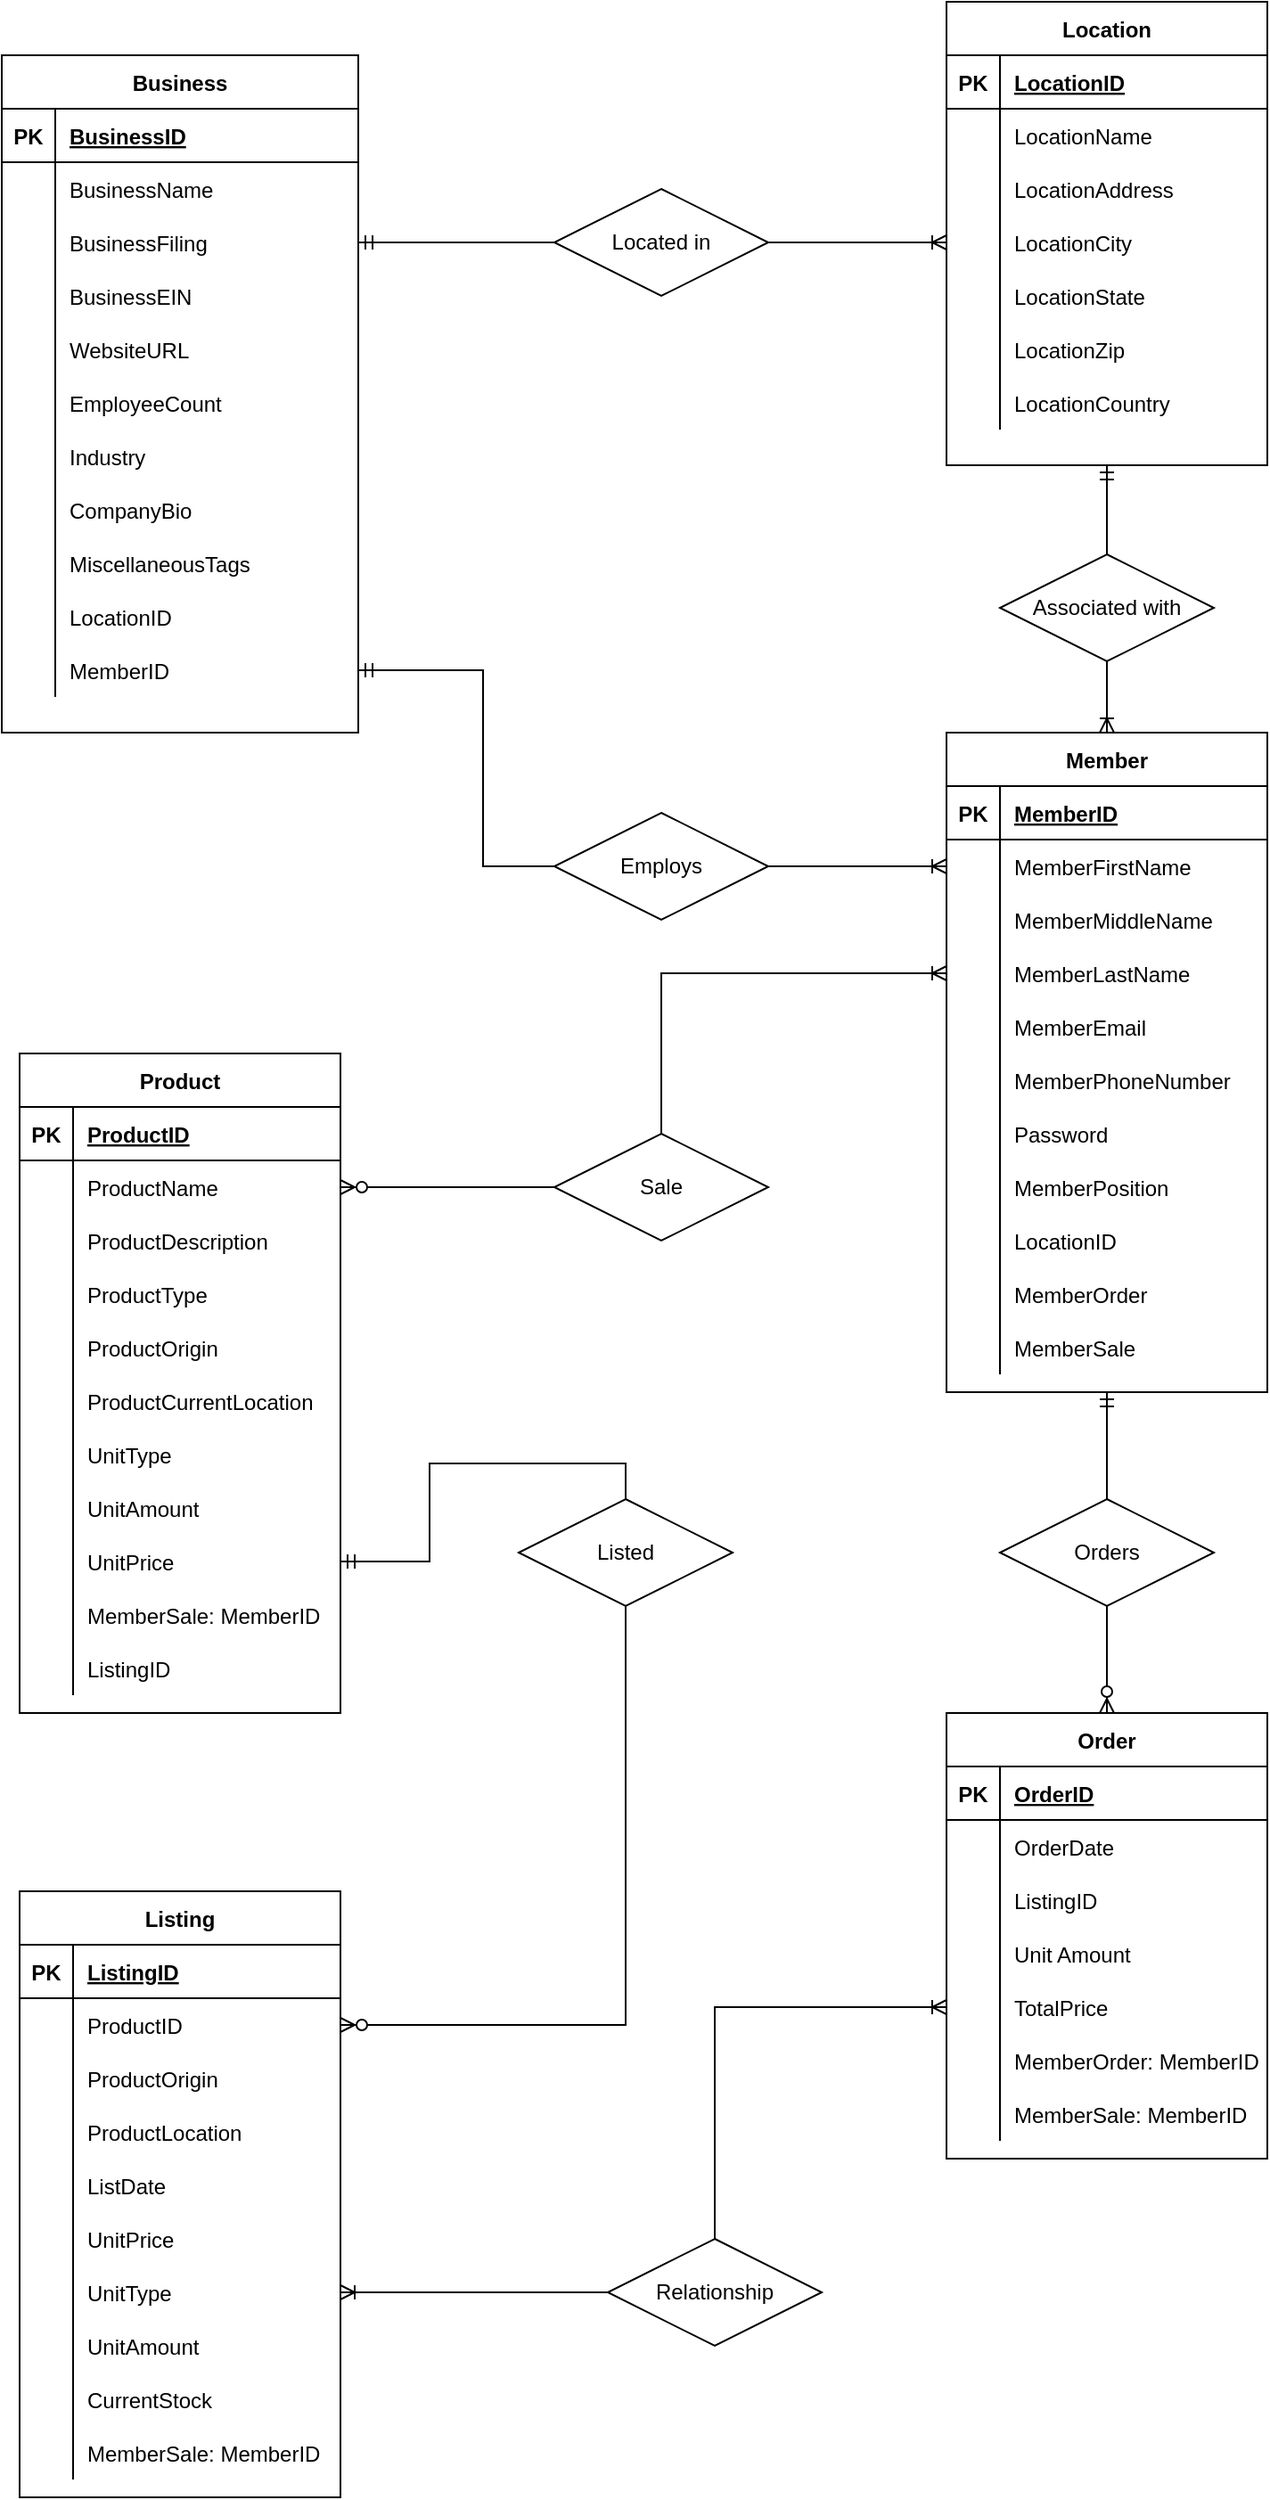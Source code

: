 <mxfile version="13.7.8" type="github">
  <diagram id="GFggzQuhArm1EUaWKhVk" name="Page-1">
    <mxGraphModel dx="751" dy="491" grid="1" gridSize="10" guides="1" tooltips="1" connect="1" arrows="1" fold="1" page="1" pageScale="1" pageWidth="850" pageHeight="1100" math="0" shadow="0">
      <root>
        <mxCell id="0" />
        <mxCell id="1" parent="0" />
        <mxCell id="WmCJSj8wxNHVIK68D_68-14" value="Location" style="shape=table;startSize=30;container=1;collapsible=1;childLayout=tableLayout;fixedRows=1;rowLines=0;fontStyle=1;align=center;resizeLast=1;" parent="1" vertex="1">
          <mxGeometry x="610" y="70" width="180" height="260" as="geometry" />
        </mxCell>
        <mxCell id="WmCJSj8wxNHVIK68D_68-15" value="" style="shape=partialRectangle;collapsible=0;dropTarget=0;pointerEvents=0;fillColor=none;top=0;left=0;bottom=1;right=0;points=[[0,0.5],[1,0.5]];portConstraint=eastwest;" parent="WmCJSj8wxNHVIK68D_68-14" vertex="1">
          <mxGeometry y="30" width="180" height="30" as="geometry" />
        </mxCell>
        <mxCell id="WmCJSj8wxNHVIK68D_68-16" value="PK" style="shape=partialRectangle;connectable=0;fillColor=none;top=0;left=0;bottom=0;right=0;fontStyle=1;overflow=hidden;" parent="WmCJSj8wxNHVIK68D_68-15" vertex="1">
          <mxGeometry width="30" height="30" as="geometry" />
        </mxCell>
        <mxCell id="WmCJSj8wxNHVIK68D_68-17" value="LocationID" style="shape=partialRectangle;connectable=0;fillColor=none;top=0;left=0;bottom=0;right=0;align=left;spacingLeft=6;fontStyle=5;overflow=hidden;" parent="WmCJSj8wxNHVIK68D_68-15" vertex="1">
          <mxGeometry x="30" width="150" height="30" as="geometry" />
        </mxCell>
        <mxCell id="WmCJSj8wxNHVIK68D_68-18" value="" style="shape=partialRectangle;collapsible=0;dropTarget=0;pointerEvents=0;fillColor=none;top=0;left=0;bottom=0;right=0;points=[[0,0.5],[1,0.5]];portConstraint=eastwest;" parent="WmCJSj8wxNHVIK68D_68-14" vertex="1">
          <mxGeometry y="60" width="180" height="30" as="geometry" />
        </mxCell>
        <mxCell id="WmCJSj8wxNHVIK68D_68-19" value="" style="shape=partialRectangle;connectable=0;fillColor=none;top=0;left=0;bottom=0;right=0;editable=1;overflow=hidden;" parent="WmCJSj8wxNHVIK68D_68-18" vertex="1">
          <mxGeometry width="30" height="30" as="geometry" />
        </mxCell>
        <mxCell id="WmCJSj8wxNHVIK68D_68-20" value="LocationName" style="shape=partialRectangle;connectable=0;fillColor=none;top=0;left=0;bottom=0;right=0;align=left;spacingLeft=6;overflow=hidden;" parent="WmCJSj8wxNHVIK68D_68-18" vertex="1">
          <mxGeometry x="30" width="150" height="30" as="geometry" />
        </mxCell>
        <mxCell id="WmCJSj8wxNHVIK68D_68-21" value="" style="shape=partialRectangle;collapsible=0;dropTarget=0;pointerEvents=0;fillColor=none;top=0;left=0;bottom=0;right=0;points=[[0,0.5],[1,0.5]];portConstraint=eastwest;" parent="WmCJSj8wxNHVIK68D_68-14" vertex="1">
          <mxGeometry y="90" width="180" height="30" as="geometry" />
        </mxCell>
        <mxCell id="WmCJSj8wxNHVIK68D_68-22" value="" style="shape=partialRectangle;connectable=0;fillColor=none;top=0;left=0;bottom=0;right=0;editable=1;overflow=hidden;" parent="WmCJSj8wxNHVIK68D_68-21" vertex="1">
          <mxGeometry width="30" height="30" as="geometry" />
        </mxCell>
        <mxCell id="WmCJSj8wxNHVIK68D_68-23" value="LocationAddress" style="shape=partialRectangle;connectable=0;fillColor=none;top=0;left=0;bottom=0;right=0;align=left;spacingLeft=6;overflow=hidden;" parent="WmCJSj8wxNHVIK68D_68-21" vertex="1">
          <mxGeometry x="30" width="150" height="30" as="geometry" />
        </mxCell>
        <mxCell id="WmCJSj8wxNHVIK68D_68-24" value="" style="shape=partialRectangle;collapsible=0;dropTarget=0;pointerEvents=0;fillColor=none;top=0;left=0;bottom=0;right=0;points=[[0,0.5],[1,0.5]];portConstraint=eastwest;" parent="WmCJSj8wxNHVIK68D_68-14" vertex="1">
          <mxGeometry y="120" width="180" height="30" as="geometry" />
        </mxCell>
        <mxCell id="WmCJSj8wxNHVIK68D_68-25" value="" style="shape=partialRectangle;connectable=0;fillColor=none;top=0;left=0;bottom=0;right=0;editable=1;overflow=hidden;" parent="WmCJSj8wxNHVIK68D_68-24" vertex="1">
          <mxGeometry width="30" height="30" as="geometry" />
        </mxCell>
        <mxCell id="WmCJSj8wxNHVIK68D_68-26" value="LocationCity" style="shape=partialRectangle;connectable=0;fillColor=none;top=0;left=0;bottom=0;right=0;align=left;spacingLeft=6;overflow=hidden;" parent="WmCJSj8wxNHVIK68D_68-24" vertex="1">
          <mxGeometry x="30" width="150" height="30" as="geometry" />
        </mxCell>
        <mxCell id="dEzhaJL0kYvNHExvUPFt-1" style="shape=partialRectangle;collapsible=0;dropTarget=0;pointerEvents=0;fillColor=none;top=0;left=0;bottom=0;right=0;points=[[0,0.5],[1,0.5]];portConstraint=eastwest;" vertex="1" parent="WmCJSj8wxNHVIK68D_68-14">
          <mxGeometry y="150" width="180" height="30" as="geometry" />
        </mxCell>
        <mxCell id="dEzhaJL0kYvNHExvUPFt-2" style="shape=partialRectangle;connectable=0;fillColor=none;top=0;left=0;bottom=0;right=0;editable=1;overflow=hidden;" vertex="1" parent="dEzhaJL0kYvNHExvUPFt-1">
          <mxGeometry width="30" height="30" as="geometry" />
        </mxCell>
        <mxCell id="dEzhaJL0kYvNHExvUPFt-3" value="LocationState" style="shape=partialRectangle;connectable=0;fillColor=none;top=0;left=0;bottom=0;right=0;align=left;spacingLeft=6;overflow=hidden;" vertex="1" parent="dEzhaJL0kYvNHExvUPFt-1">
          <mxGeometry x="30" width="150" height="30" as="geometry" />
        </mxCell>
        <mxCell id="dEzhaJL0kYvNHExvUPFt-4" style="shape=partialRectangle;collapsible=0;dropTarget=0;pointerEvents=0;fillColor=none;top=0;left=0;bottom=0;right=0;points=[[0,0.5],[1,0.5]];portConstraint=eastwest;" vertex="1" parent="WmCJSj8wxNHVIK68D_68-14">
          <mxGeometry y="180" width="180" height="30" as="geometry" />
        </mxCell>
        <mxCell id="dEzhaJL0kYvNHExvUPFt-5" style="shape=partialRectangle;connectable=0;fillColor=none;top=0;left=0;bottom=0;right=0;editable=1;overflow=hidden;" vertex="1" parent="dEzhaJL0kYvNHExvUPFt-4">
          <mxGeometry width="30" height="30" as="geometry" />
        </mxCell>
        <mxCell id="dEzhaJL0kYvNHExvUPFt-6" value="LocationZip" style="shape=partialRectangle;connectable=0;fillColor=none;top=0;left=0;bottom=0;right=0;align=left;spacingLeft=6;overflow=hidden;" vertex="1" parent="dEzhaJL0kYvNHExvUPFt-4">
          <mxGeometry x="30" width="150" height="30" as="geometry" />
        </mxCell>
        <mxCell id="dEzhaJL0kYvNHExvUPFt-7" style="shape=partialRectangle;collapsible=0;dropTarget=0;pointerEvents=0;fillColor=none;top=0;left=0;bottom=0;right=0;points=[[0,0.5],[1,0.5]];portConstraint=eastwest;" vertex="1" parent="WmCJSj8wxNHVIK68D_68-14">
          <mxGeometry y="210" width="180" height="30" as="geometry" />
        </mxCell>
        <mxCell id="dEzhaJL0kYvNHExvUPFt-8" style="shape=partialRectangle;connectable=0;fillColor=none;top=0;left=0;bottom=0;right=0;editable=1;overflow=hidden;" vertex="1" parent="dEzhaJL0kYvNHExvUPFt-7">
          <mxGeometry width="30" height="30" as="geometry" />
        </mxCell>
        <mxCell id="dEzhaJL0kYvNHExvUPFt-9" value="LocationCountry" style="shape=partialRectangle;connectable=0;fillColor=none;top=0;left=0;bottom=0;right=0;align=left;spacingLeft=6;overflow=hidden;" vertex="1" parent="dEzhaJL0kYvNHExvUPFt-7">
          <mxGeometry x="30" width="150" height="30" as="geometry" />
        </mxCell>
        <mxCell id="WmCJSj8wxNHVIK68D_68-1" value="Business" style="shape=table;startSize=30;container=1;collapsible=1;childLayout=tableLayout;fixedRows=1;rowLines=0;fontStyle=1;align=center;resizeLast=1;" parent="1" vertex="1">
          <mxGeometry x="80" y="100" width="200" height="380" as="geometry">
            <mxRectangle x="30" y="190" width="90" height="30" as="alternateBounds" />
          </mxGeometry>
        </mxCell>
        <mxCell id="WmCJSj8wxNHVIK68D_68-2" value="" style="shape=partialRectangle;collapsible=0;dropTarget=0;pointerEvents=0;fillColor=none;top=0;left=0;bottom=1;right=0;points=[[0,0.5],[1,0.5]];portConstraint=eastwest;" parent="WmCJSj8wxNHVIK68D_68-1" vertex="1">
          <mxGeometry y="30" width="200" height="30" as="geometry" />
        </mxCell>
        <mxCell id="WmCJSj8wxNHVIK68D_68-3" value="PK" style="shape=partialRectangle;connectable=0;fillColor=none;top=0;left=0;bottom=0;right=0;fontStyle=1;overflow=hidden;" parent="WmCJSj8wxNHVIK68D_68-2" vertex="1">
          <mxGeometry width="30" height="30" as="geometry" />
        </mxCell>
        <mxCell id="WmCJSj8wxNHVIK68D_68-4" value="BusinessID" style="shape=partialRectangle;connectable=0;fillColor=none;top=0;left=0;bottom=0;right=0;align=left;spacingLeft=6;fontStyle=5;overflow=hidden;" parent="WmCJSj8wxNHVIK68D_68-2" vertex="1">
          <mxGeometry x="30" width="170" height="30" as="geometry" />
        </mxCell>
        <mxCell id="WmCJSj8wxNHVIK68D_68-5" value="" style="shape=partialRectangle;collapsible=0;dropTarget=0;pointerEvents=0;fillColor=none;top=0;left=0;bottom=0;right=0;points=[[0,0.5],[1,0.5]];portConstraint=eastwest;" parent="WmCJSj8wxNHVIK68D_68-1" vertex="1">
          <mxGeometry y="60" width="200" height="30" as="geometry" />
        </mxCell>
        <mxCell id="WmCJSj8wxNHVIK68D_68-6" value="" style="shape=partialRectangle;connectable=0;fillColor=none;top=0;left=0;bottom=0;right=0;editable=1;overflow=hidden;" parent="WmCJSj8wxNHVIK68D_68-5" vertex="1">
          <mxGeometry width="30" height="30" as="geometry" />
        </mxCell>
        <mxCell id="WmCJSj8wxNHVIK68D_68-7" value="BusinessName" style="shape=partialRectangle;connectable=0;fillColor=none;top=0;left=0;bottom=0;right=0;align=left;spacingLeft=6;overflow=hidden;" parent="WmCJSj8wxNHVIK68D_68-5" vertex="1">
          <mxGeometry x="30" width="170" height="30" as="geometry" />
        </mxCell>
        <mxCell id="WmCJSj8wxNHVIK68D_68-8" value="" style="shape=partialRectangle;collapsible=0;dropTarget=0;pointerEvents=0;fillColor=none;top=0;left=0;bottom=0;right=0;points=[[0,0.5],[1,0.5]];portConstraint=eastwest;" parent="WmCJSj8wxNHVIK68D_68-1" vertex="1">
          <mxGeometry y="90" width="200" height="30" as="geometry" />
        </mxCell>
        <mxCell id="WmCJSj8wxNHVIK68D_68-9" value="" style="shape=partialRectangle;connectable=0;fillColor=none;top=0;left=0;bottom=0;right=0;editable=1;overflow=hidden;" parent="WmCJSj8wxNHVIK68D_68-8" vertex="1">
          <mxGeometry width="30" height="30" as="geometry" />
        </mxCell>
        <mxCell id="WmCJSj8wxNHVIK68D_68-10" value="BusinessFiling" style="shape=partialRectangle;connectable=0;fillColor=none;top=0;left=0;bottom=0;right=0;align=left;spacingLeft=6;overflow=hidden;" parent="WmCJSj8wxNHVIK68D_68-8" vertex="1">
          <mxGeometry x="30" width="170" height="30" as="geometry" />
        </mxCell>
        <mxCell id="WmCJSj8wxNHVIK68D_68-11" value="" style="shape=partialRectangle;collapsible=0;dropTarget=0;pointerEvents=0;fillColor=none;top=0;left=0;bottom=0;right=0;points=[[0,0.5],[1,0.5]];portConstraint=eastwest;" parent="WmCJSj8wxNHVIK68D_68-1" vertex="1">
          <mxGeometry y="120" width="200" height="30" as="geometry" />
        </mxCell>
        <mxCell id="WmCJSj8wxNHVIK68D_68-12" value="" style="shape=partialRectangle;connectable=0;fillColor=none;top=0;left=0;bottom=0;right=0;editable=1;overflow=hidden;" parent="WmCJSj8wxNHVIK68D_68-11" vertex="1">
          <mxGeometry width="30" height="30" as="geometry" />
        </mxCell>
        <mxCell id="WmCJSj8wxNHVIK68D_68-13" value="BusinessEIN" style="shape=partialRectangle;connectable=0;fillColor=none;top=0;left=0;bottom=0;right=0;align=left;spacingLeft=6;overflow=hidden;" parent="WmCJSj8wxNHVIK68D_68-11" vertex="1">
          <mxGeometry x="30" width="170" height="30" as="geometry" />
        </mxCell>
        <mxCell id="WmCJSj8wxNHVIK68D_68-39" style="shape=partialRectangle;collapsible=0;dropTarget=0;pointerEvents=0;fillColor=none;top=0;left=0;bottom=0;right=0;points=[[0,0.5],[1,0.5]];portConstraint=eastwest;" parent="WmCJSj8wxNHVIK68D_68-1" vertex="1">
          <mxGeometry y="150" width="200" height="30" as="geometry" />
        </mxCell>
        <mxCell id="WmCJSj8wxNHVIK68D_68-40" style="shape=partialRectangle;connectable=0;fillColor=none;top=0;left=0;bottom=0;right=0;editable=1;overflow=hidden;" parent="WmCJSj8wxNHVIK68D_68-39" vertex="1">
          <mxGeometry width="30" height="30" as="geometry" />
        </mxCell>
        <mxCell id="WmCJSj8wxNHVIK68D_68-41" value="WebsiteURL" style="shape=partialRectangle;connectable=0;fillColor=none;top=0;left=0;bottom=0;right=0;align=left;spacingLeft=6;overflow=hidden;" parent="WmCJSj8wxNHVIK68D_68-39" vertex="1">
          <mxGeometry x="30" width="170" height="30" as="geometry" />
        </mxCell>
        <mxCell id="WmCJSj8wxNHVIK68D_68-36" style="shape=partialRectangle;collapsible=0;dropTarget=0;pointerEvents=0;fillColor=none;top=0;left=0;bottom=0;right=0;points=[[0,0.5],[1,0.5]];portConstraint=eastwest;" parent="WmCJSj8wxNHVIK68D_68-1" vertex="1">
          <mxGeometry y="180" width="200" height="30" as="geometry" />
        </mxCell>
        <mxCell id="WmCJSj8wxNHVIK68D_68-37" style="shape=partialRectangle;connectable=0;fillColor=none;top=0;left=0;bottom=0;right=0;editable=1;overflow=hidden;" parent="WmCJSj8wxNHVIK68D_68-36" vertex="1">
          <mxGeometry width="30" height="30" as="geometry" />
        </mxCell>
        <mxCell id="WmCJSj8wxNHVIK68D_68-38" value="EmployeeCount" style="shape=partialRectangle;connectable=0;fillColor=none;top=0;left=0;bottom=0;right=0;align=left;spacingLeft=6;overflow=hidden;" parent="WmCJSj8wxNHVIK68D_68-36" vertex="1">
          <mxGeometry x="30" width="170" height="30" as="geometry" />
        </mxCell>
        <mxCell id="WmCJSj8wxNHVIK68D_68-33" style="shape=partialRectangle;collapsible=0;dropTarget=0;pointerEvents=0;fillColor=none;top=0;left=0;bottom=0;right=0;points=[[0,0.5],[1,0.5]];portConstraint=eastwest;" parent="WmCJSj8wxNHVIK68D_68-1" vertex="1">
          <mxGeometry y="210" width="200" height="30" as="geometry" />
        </mxCell>
        <mxCell id="WmCJSj8wxNHVIK68D_68-34" style="shape=partialRectangle;connectable=0;fillColor=none;top=0;left=0;bottom=0;right=0;editable=1;overflow=hidden;" parent="WmCJSj8wxNHVIK68D_68-33" vertex="1">
          <mxGeometry width="30" height="30" as="geometry" />
        </mxCell>
        <mxCell id="WmCJSj8wxNHVIK68D_68-35" value="Industry" style="shape=partialRectangle;connectable=0;fillColor=none;top=0;left=0;bottom=0;right=0;align=left;spacingLeft=6;overflow=hidden;" parent="WmCJSj8wxNHVIK68D_68-33" vertex="1">
          <mxGeometry x="30" width="170" height="30" as="geometry" />
        </mxCell>
        <mxCell id="WmCJSj8wxNHVIK68D_68-30" style="shape=partialRectangle;collapsible=0;dropTarget=0;pointerEvents=0;fillColor=none;top=0;left=0;bottom=0;right=0;points=[[0,0.5],[1,0.5]];portConstraint=eastwest;" parent="WmCJSj8wxNHVIK68D_68-1" vertex="1">
          <mxGeometry y="240" width="200" height="30" as="geometry" />
        </mxCell>
        <mxCell id="WmCJSj8wxNHVIK68D_68-31" style="shape=partialRectangle;connectable=0;fillColor=none;top=0;left=0;bottom=0;right=0;editable=1;overflow=hidden;" parent="WmCJSj8wxNHVIK68D_68-30" vertex="1">
          <mxGeometry width="30" height="30" as="geometry" />
        </mxCell>
        <mxCell id="WmCJSj8wxNHVIK68D_68-32" value="CompanyBio" style="shape=partialRectangle;connectable=0;fillColor=none;top=0;left=0;bottom=0;right=0;align=left;spacingLeft=6;overflow=hidden;" parent="WmCJSj8wxNHVIK68D_68-30" vertex="1">
          <mxGeometry x="30" width="170" height="30" as="geometry" />
        </mxCell>
        <mxCell id="WmCJSj8wxNHVIK68D_68-42" style="shape=partialRectangle;collapsible=0;dropTarget=0;pointerEvents=0;fillColor=none;top=0;left=0;bottom=0;right=0;points=[[0,0.5],[1,0.5]];portConstraint=eastwest;" parent="WmCJSj8wxNHVIK68D_68-1" vertex="1">
          <mxGeometry y="270" width="200" height="30" as="geometry" />
        </mxCell>
        <mxCell id="WmCJSj8wxNHVIK68D_68-43" style="shape=partialRectangle;connectable=0;fillColor=none;top=0;left=0;bottom=0;right=0;editable=1;overflow=hidden;" parent="WmCJSj8wxNHVIK68D_68-42" vertex="1">
          <mxGeometry width="30" height="30" as="geometry" />
        </mxCell>
        <mxCell id="WmCJSj8wxNHVIK68D_68-44" value="MiscellaneousTags" style="shape=partialRectangle;connectable=0;fillColor=none;top=0;left=0;bottom=0;right=0;align=left;spacingLeft=6;overflow=hidden;" parent="WmCJSj8wxNHVIK68D_68-42" vertex="1">
          <mxGeometry x="30" width="170" height="30" as="geometry" />
        </mxCell>
        <mxCell id="WmCJSj8wxNHVIK68D_68-45" style="shape=partialRectangle;collapsible=0;dropTarget=0;pointerEvents=0;fillColor=none;top=0;left=0;bottom=0;right=0;points=[[0,0.5],[1,0.5]];portConstraint=eastwest;" parent="WmCJSj8wxNHVIK68D_68-1" vertex="1">
          <mxGeometry y="300" width="200" height="30" as="geometry" />
        </mxCell>
        <mxCell id="WmCJSj8wxNHVIK68D_68-46" style="shape=partialRectangle;connectable=0;fillColor=none;top=0;left=0;bottom=0;right=0;editable=1;overflow=hidden;" parent="WmCJSj8wxNHVIK68D_68-45" vertex="1">
          <mxGeometry width="30" height="30" as="geometry" />
        </mxCell>
        <mxCell id="WmCJSj8wxNHVIK68D_68-47" value="LocationID" style="shape=partialRectangle;connectable=0;fillColor=none;top=0;left=0;bottom=0;right=0;align=left;spacingLeft=6;overflow=hidden;" parent="WmCJSj8wxNHVIK68D_68-45" vertex="1">
          <mxGeometry x="30" width="170" height="30" as="geometry" />
        </mxCell>
        <mxCell id="dEzhaJL0kYvNHExvUPFt-10" style="shape=partialRectangle;collapsible=0;dropTarget=0;pointerEvents=0;fillColor=none;top=0;left=0;bottom=0;right=0;points=[[0,0.5],[1,0.5]];portConstraint=eastwest;" vertex="1" parent="WmCJSj8wxNHVIK68D_68-1">
          <mxGeometry y="330" width="200" height="30" as="geometry" />
        </mxCell>
        <mxCell id="dEzhaJL0kYvNHExvUPFt-11" style="shape=partialRectangle;connectable=0;fillColor=none;top=0;left=0;bottom=0;right=0;editable=1;overflow=hidden;" vertex="1" parent="dEzhaJL0kYvNHExvUPFt-10">
          <mxGeometry width="30" height="30" as="geometry" />
        </mxCell>
        <mxCell id="dEzhaJL0kYvNHExvUPFt-12" value="MemberID" style="shape=partialRectangle;connectable=0;fillColor=none;top=0;left=0;bottom=0;right=0;align=left;spacingLeft=6;overflow=hidden;" vertex="1" parent="dEzhaJL0kYvNHExvUPFt-10">
          <mxGeometry x="30" width="170" height="30" as="geometry" />
        </mxCell>
        <mxCell id="dEzhaJL0kYvNHExvUPFt-53" style="edgeStyle=orthogonalEdgeStyle;rounded=0;orthogonalLoop=1;jettySize=auto;html=1;exitX=1;exitY=0.5;exitDx=0;exitDy=0;entryX=0;entryY=0.5;entryDx=0;entryDy=0;endArrow=ERoneToMany;endFill=0;" edge="1" parent="1" source="dEzhaJL0kYvNHExvUPFt-51" target="WmCJSj8wxNHVIK68D_68-24">
          <mxGeometry relative="1" as="geometry">
            <Array as="points">
              <mxPoint x="510" y="205" />
            </Array>
          </mxGeometry>
        </mxCell>
        <mxCell id="dEzhaJL0kYvNHExvUPFt-51" value="Located in" style="shape=rhombus;perimeter=rhombusPerimeter;whiteSpace=wrap;html=1;align=center;" vertex="1" parent="1">
          <mxGeometry x="390" y="175" width="120" height="60" as="geometry" />
        </mxCell>
        <mxCell id="dEzhaJL0kYvNHExvUPFt-52" style="edgeStyle=orthogonalEdgeStyle;rounded=0;orthogonalLoop=1;jettySize=auto;html=1;exitX=1;exitY=0.5;exitDx=0;exitDy=0;entryX=0;entryY=0.5;entryDx=0;entryDy=0;startArrow=ERmandOne;startFill=0;endArrow=none;endFill=0;" edge="1" parent="1" source="WmCJSj8wxNHVIK68D_68-8" target="dEzhaJL0kYvNHExvUPFt-51">
          <mxGeometry relative="1" as="geometry" />
        </mxCell>
        <mxCell id="dEzhaJL0kYvNHExvUPFt-57" style="edgeStyle=orthogonalEdgeStyle;rounded=0;orthogonalLoop=1;jettySize=auto;html=1;exitX=0.5;exitY=0;exitDx=0;exitDy=0;entryX=0.5;entryY=1;entryDx=0;entryDy=0;startArrow=ERoneToMany;startFill=0;endArrow=none;endFill=0;" edge="1" parent="1" source="dEzhaJL0kYvNHExvUPFt-13" target="dEzhaJL0kYvNHExvUPFt-55">
          <mxGeometry relative="1" as="geometry" />
        </mxCell>
        <mxCell id="dEzhaJL0kYvNHExvUPFt-115" style="edgeStyle=orthogonalEdgeStyle;rounded=0;orthogonalLoop=1;jettySize=auto;html=1;exitX=0.5;exitY=1;exitDx=0;exitDy=0;entryX=0.5;entryY=0;entryDx=0;entryDy=0;startArrow=ERmandOne;startFill=0;endArrow=none;endFill=0;" edge="1" parent="1" source="dEzhaJL0kYvNHExvUPFt-13" target="dEzhaJL0kYvNHExvUPFt-93">
          <mxGeometry relative="1" as="geometry" />
        </mxCell>
        <mxCell id="dEzhaJL0kYvNHExvUPFt-13" value="Member" style="shape=table;startSize=30;container=1;collapsible=1;childLayout=tableLayout;fixedRows=1;rowLines=0;fontStyle=1;align=center;resizeLast=1;" vertex="1" parent="1">
          <mxGeometry x="610" y="480" width="180" height="370" as="geometry" />
        </mxCell>
        <mxCell id="dEzhaJL0kYvNHExvUPFt-14" value="" style="shape=partialRectangle;collapsible=0;dropTarget=0;pointerEvents=0;fillColor=none;top=0;left=0;bottom=1;right=0;points=[[0,0.5],[1,0.5]];portConstraint=eastwest;" vertex="1" parent="dEzhaJL0kYvNHExvUPFt-13">
          <mxGeometry y="30" width="180" height="30" as="geometry" />
        </mxCell>
        <mxCell id="dEzhaJL0kYvNHExvUPFt-15" value="PK" style="shape=partialRectangle;connectable=0;fillColor=none;top=0;left=0;bottom=0;right=0;fontStyle=1;overflow=hidden;" vertex="1" parent="dEzhaJL0kYvNHExvUPFt-14">
          <mxGeometry width="30" height="30" as="geometry" />
        </mxCell>
        <mxCell id="dEzhaJL0kYvNHExvUPFt-16" value="MemberID" style="shape=partialRectangle;connectable=0;fillColor=none;top=0;left=0;bottom=0;right=0;align=left;spacingLeft=6;fontStyle=5;overflow=hidden;" vertex="1" parent="dEzhaJL0kYvNHExvUPFt-14">
          <mxGeometry x="30" width="150" height="30" as="geometry" />
        </mxCell>
        <mxCell id="dEzhaJL0kYvNHExvUPFt-17" value="" style="shape=partialRectangle;collapsible=0;dropTarget=0;pointerEvents=0;fillColor=none;top=0;left=0;bottom=0;right=0;points=[[0,0.5],[1,0.5]];portConstraint=eastwest;" vertex="1" parent="dEzhaJL0kYvNHExvUPFt-13">
          <mxGeometry y="60" width="180" height="30" as="geometry" />
        </mxCell>
        <mxCell id="dEzhaJL0kYvNHExvUPFt-18" value="" style="shape=partialRectangle;connectable=0;fillColor=none;top=0;left=0;bottom=0;right=0;editable=1;overflow=hidden;" vertex="1" parent="dEzhaJL0kYvNHExvUPFt-17">
          <mxGeometry width="30" height="30" as="geometry" />
        </mxCell>
        <mxCell id="dEzhaJL0kYvNHExvUPFt-19" value="MemberFirstName" style="shape=partialRectangle;connectable=0;fillColor=none;top=0;left=0;bottom=0;right=0;align=left;spacingLeft=6;overflow=hidden;" vertex="1" parent="dEzhaJL0kYvNHExvUPFt-17">
          <mxGeometry x="30" width="150" height="30" as="geometry" />
        </mxCell>
        <mxCell id="dEzhaJL0kYvNHExvUPFt-20" value="" style="shape=partialRectangle;collapsible=0;dropTarget=0;pointerEvents=0;fillColor=none;top=0;left=0;bottom=0;right=0;points=[[0,0.5],[1,0.5]];portConstraint=eastwest;" vertex="1" parent="dEzhaJL0kYvNHExvUPFt-13">
          <mxGeometry y="90" width="180" height="30" as="geometry" />
        </mxCell>
        <mxCell id="dEzhaJL0kYvNHExvUPFt-21" value="" style="shape=partialRectangle;connectable=0;fillColor=none;top=0;left=0;bottom=0;right=0;editable=1;overflow=hidden;" vertex="1" parent="dEzhaJL0kYvNHExvUPFt-20">
          <mxGeometry width="30" height="30" as="geometry" />
        </mxCell>
        <mxCell id="dEzhaJL0kYvNHExvUPFt-22" value="MemberMiddleName" style="shape=partialRectangle;connectable=0;fillColor=none;top=0;left=0;bottom=0;right=0;align=left;spacingLeft=6;overflow=hidden;" vertex="1" parent="dEzhaJL0kYvNHExvUPFt-20">
          <mxGeometry x="30" width="150" height="30" as="geometry" />
        </mxCell>
        <mxCell id="dEzhaJL0kYvNHExvUPFt-23" value="" style="shape=partialRectangle;collapsible=0;dropTarget=0;pointerEvents=0;fillColor=none;top=0;left=0;bottom=0;right=0;points=[[0,0.5],[1,0.5]];portConstraint=eastwest;" vertex="1" parent="dEzhaJL0kYvNHExvUPFt-13">
          <mxGeometry y="120" width="180" height="30" as="geometry" />
        </mxCell>
        <mxCell id="dEzhaJL0kYvNHExvUPFt-24" value="" style="shape=partialRectangle;connectable=0;fillColor=none;top=0;left=0;bottom=0;right=0;editable=1;overflow=hidden;" vertex="1" parent="dEzhaJL0kYvNHExvUPFt-23">
          <mxGeometry width="30" height="30" as="geometry" />
        </mxCell>
        <mxCell id="dEzhaJL0kYvNHExvUPFt-25" value="MemberLastName" style="shape=partialRectangle;connectable=0;fillColor=none;top=0;left=0;bottom=0;right=0;align=left;spacingLeft=6;overflow=hidden;" vertex="1" parent="dEzhaJL0kYvNHExvUPFt-23">
          <mxGeometry x="30" width="150" height="30" as="geometry" />
        </mxCell>
        <mxCell id="dEzhaJL0kYvNHExvUPFt-144" style="shape=partialRectangle;collapsible=0;dropTarget=0;pointerEvents=0;fillColor=none;top=0;left=0;bottom=0;right=0;points=[[0,0.5],[1,0.5]];portConstraint=eastwest;" vertex="1" parent="dEzhaJL0kYvNHExvUPFt-13">
          <mxGeometry y="150" width="180" height="30" as="geometry" />
        </mxCell>
        <mxCell id="dEzhaJL0kYvNHExvUPFt-145" style="shape=partialRectangle;connectable=0;fillColor=none;top=0;left=0;bottom=0;right=0;editable=1;overflow=hidden;" vertex="1" parent="dEzhaJL0kYvNHExvUPFt-144">
          <mxGeometry width="30" height="30" as="geometry" />
        </mxCell>
        <mxCell id="dEzhaJL0kYvNHExvUPFt-146" value="MemberEmail" style="shape=partialRectangle;connectable=0;fillColor=none;top=0;left=0;bottom=0;right=0;align=left;spacingLeft=6;overflow=hidden;" vertex="1" parent="dEzhaJL0kYvNHExvUPFt-144">
          <mxGeometry x="30" width="150" height="30" as="geometry" />
        </mxCell>
        <mxCell id="dEzhaJL0kYvNHExvUPFt-147" style="shape=partialRectangle;collapsible=0;dropTarget=0;pointerEvents=0;fillColor=none;top=0;left=0;bottom=0;right=0;points=[[0,0.5],[1,0.5]];portConstraint=eastwest;" vertex="1" parent="dEzhaJL0kYvNHExvUPFt-13">
          <mxGeometry y="180" width="180" height="30" as="geometry" />
        </mxCell>
        <mxCell id="dEzhaJL0kYvNHExvUPFt-148" style="shape=partialRectangle;connectable=0;fillColor=none;top=0;left=0;bottom=0;right=0;editable=1;overflow=hidden;" vertex="1" parent="dEzhaJL0kYvNHExvUPFt-147">
          <mxGeometry width="30" height="30" as="geometry" />
        </mxCell>
        <mxCell id="dEzhaJL0kYvNHExvUPFt-149" value="MemberPhoneNumber" style="shape=partialRectangle;connectable=0;fillColor=none;top=0;left=0;bottom=0;right=0;align=left;spacingLeft=6;overflow=hidden;" vertex="1" parent="dEzhaJL0kYvNHExvUPFt-147">
          <mxGeometry x="30" width="150" height="30" as="geometry" />
        </mxCell>
        <mxCell id="dEzhaJL0kYvNHExvUPFt-150" style="shape=partialRectangle;collapsible=0;dropTarget=0;pointerEvents=0;fillColor=none;top=0;left=0;bottom=0;right=0;points=[[0,0.5],[1,0.5]];portConstraint=eastwest;" vertex="1" parent="dEzhaJL0kYvNHExvUPFt-13">
          <mxGeometry y="210" width="180" height="30" as="geometry" />
        </mxCell>
        <mxCell id="dEzhaJL0kYvNHExvUPFt-151" style="shape=partialRectangle;connectable=0;fillColor=none;top=0;left=0;bottom=0;right=0;editable=1;overflow=hidden;" vertex="1" parent="dEzhaJL0kYvNHExvUPFt-150">
          <mxGeometry width="30" height="30" as="geometry" />
        </mxCell>
        <mxCell id="dEzhaJL0kYvNHExvUPFt-152" value="Password" style="shape=partialRectangle;connectable=0;fillColor=none;top=0;left=0;bottom=0;right=0;align=left;spacingLeft=6;overflow=hidden;" vertex="1" parent="dEzhaJL0kYvNHExvUPFt-150">
          <mxGeometry x="30" width="150" height="30" as="geometry" />
        </mxCell>
        <mxCell id="dEzhaJL0kYvNHExvUPFt-26" style="shape=partialRectangle;collapsible=0;dropTarget=0;pointerEvents=0;fillColor=none;top=0;left=0;bottom=0;right=0;points=[[0,0.5],[1,0.5]];portConstraint=eastwest;" vertex="1" parent="dEzhaJL0kYvNHExvUPFt-13">
          <mxGeometry y="240" width="180" height="30" as="geometry" />
        </mxCell>
        <mxCell id="dEzhaJL0kYvNHExvUPFt-27" style="shape=partialRectangle;connectable=0;fillColor=none;top=0;left=0;bottom=0;right=0;editable=1;overflow=hidden;" vertex="1" parent="dEzhaJL0kYvNHExvUPFt-26">
          <mxGeometry width="30" height="30" as="geometry" />
        </mxCell>
        <mxCell id="dEzhaJL0kYvNHExvUPFt-28" value="MemberPosition" style="shape=partialRectangle;connectable=0;fillColor=none;top=0;left=0;bottom=0;right=0;align=left;spacingLeft=6;overflow=hidden;" vertex="1" parent="dEzhaJL0kYvNHExvUPFt-26">
          <mxGeometry x="30" width="150" height="30" as="geometry" />
        </mxCell>
        <mxCell id="dEzhaJL0kYvNHExvUPFt-29" style="shape=partialRectangle;collapsible=0;dropTarget=0;pointerEvents=0;fillColor=none;top=0;left=0;bottom=0;right=0;points=[[0,0.5],[1,0.5]];portConstraint=eastwest;" vertex="1" parent="dEzhaJL0kYvNHExvUPFt-13">
          <mxGeometry y="270" width="180" height="30" as="geometry" />
        </mxCell>
        <mxCell id="dEzhaJL0kYvNHExvUPFt-30" style="shape=partialRectangle;connectable=0;fillColor=none;top=0;left=0;bottom=0;right=0;editable=1;overflow=hidden;" vertex="1" parent="dEzhaJL0kYvNHExvUPFt-29">
          <mxGeometry width="30" height="30" as="geometry" />
        </mxCell>
        <mxCell id="dEzhaJL0kYvNHExvUPFt-31" value="LocationID" style="shape=partialRectangle;connectable=0;fillColor=none;top=0;left=0;bottom=0;right=0;align=left;spacingLeft=6;overflow=hidden;" vertex="1" parent="dEzhaJL0kYvNHExvUPFt-29">
          <mxGeometry x="30" width="150" height="30" as="geometry" />
        </mxCell>
        <mxCell id="dEzhaJL0kYvNHExvUPFt-32" style="shape=partialRectangle;collapsible=0;dropTarget=0;pointerEvents=0;fillColor=none;top=0;left=0;bottom=0;right=0;points=[[0,0.5],[1,0.5]];portConstraint=eastwest;" vertex="1" parent="dEzhaJL0kYvNHExvUPFt-13">
          <mxGeometry y="300" width="180" height="30" as="geometry" />
        </mxCell>
        <mxCell id="dEzhaJL0kYvNHExvUPFt-33" style="shape=partialRectangle;connectable=0;fillColor=none;top=0;left=0;bottom=0;right=0;editable=1;overflow=hidden;" vertex="1" parent="dEzhaJL0kYvNHExvUPFt-32">
          <mxGeometry width="30" height="30" as="geometry" />
        </mxCell>
        <mxCell id="dEzhaJL0kYvNHExvUPFt-34" value="MemberOrder" style="shape=partialRectangle;connectable=0;fillColor=none;top=0;left=0;bottom=0;right=0;align=left;spacingLeft=6;overflow=hidden;" vertex="1" parent="dEzhaJL0kYvNHExvUPFt-32">
          <mxGeometry x="30" width="150" height="30" as="geometry" />
        </mxCell>
        <mxCell id="dEzhaJL0kYvNHExvUPFt-35" style="shape=partialRectangle;collapsible=0;dropTarget=0;pointerEvents=0;fillColor=none;top=0;left=0;bottom=0;right=0;points=[[0,0.5],[1,0.5]];portConstraint=eastwest;" vertex="1" parent="dEzhaJL0kYvNHExvUPFt-13">
          <mxGeometry y="330" width="180" height="30" as="geometry" />
        </mxCell>
        <mxCell id="dEzhaJL0kYvNHExvUPFt-36" style="shape=partialRectangle;connectable=0;fillColor=none;top=0;left=0;bottom=0;right=0;editable=1;overflow=hidden;" vertex="1" parent="dEzhaJL0kYvNHExvUPFt-35">
          <mxGeometry width="30" height="30" as="geometry" />
        </mxCell>
        <mxCell id="dEzhaJL0kYvNHExvUPFt-37" value="MemberSale" style="shape=partialRectangle;connectable=0;fillColor=none;top=0;left=0;bottom=0;right=0;align=left;spacingLeft=6;overflow=hidden;" vertex="1" parent="dEzhaJL0kYvNHExvUPFt-35">
          <mxGeometry x="30" width="150" height="30" as="geometry" />
        </mxCell>
        <mxCell id="dEzhaJL0kYvNHExvUPFt-56" style="edgeStyle=orthogonalEdgeStyle;rounded=0;orthogonalLoop=1;jettySize=auto;html=1;exitX=0.5;exitY=0;exitDx=0;exitDy=0;entryX=0.5;entryY=1;entryDx=0;entryDy=0;startArrow=none;startFill=0;endArrow=ERmandOne;endFill=0;" edge="1" parent="1" source="dEzhaJL0kYvNHExvUPFt-55" target="WmCJSj8wxNHVIK68D_68-14">
          <mxGeometry relative="1" as="geometry" />
        </mxCell>
        <mxCell id="dEzhaJL0kYvNHExvUPFt-55" value="Associated with" style="shape=rhombus;perimeter=rhombusPerimeter;whiteSpace=wrap;html=1;align=center;" vertex="1" parent="1">
          <mxGeometry x="640" y="380" width="120" height="60" as="geometry" />
        </mxCell>
        <mxCell id="dEzhaJL0kYvNHExvUPFt-58" style="edgeStyle=orthogonalEdgeStyle;rounded=0;orthogonalLoop=1;jettySize=auto;html=1;exitX=1;exitY=0.5;exitDx=0;exitDy=0;startArrow=ERmandOne;startFill=0;endArrow=none;endFill=0;entryX=0;entryY=0.5;entryDx=0;entryDy=0;" edge="1" parent="1" source="dEzhaJL0kYvNHExvUPFt-10" target="dEzhaJL0kYvNHExvUPFt-59">
          <mxGeometry relative="1" as="geometry">
            <mxPoint x="390" y="520" as="targetPoint" />
            <Array as="points">
              <mxPoint x="350" y="445" />
              <mxPoint x="350" y="555" />
            </Array>
          </mxGeometry>
        </mxCell>
        <mxCell id="dEzhaJL0kYvNHExvUPFt-60" style="edgeStyle=orthogonalEdgeStyle;rounded=0;orthogonalLoop=1;jettySize=auto;html=1;entryX=0;entryY=0.5;entryDx=0;entryDy=0;startArrow=none;startFill=0;endArrow=ERoneToMany;endFill=0;" edge="1" parent="1" source="dEzhaJL0kYvNHExvUPFt-59" target="dEzhaJL0kYvNHExvUPFt-17">
          <mxGeometry relative="1" as="geometry" />
        </mxCell>
        <mxCell id="dEzhaJL0kYvNHExvUPFt-59" value="Employs" style="shape=rhombus;perimeter=rhombusPerimeter;whiteSpace=wrap;html=1;align=center;" vertex="1" parent="1">
          <mxGeometry x="390" y="525" width="120" height="60" as="geometry" />
        </mxCell>
        <mxCell id="dEzhaJL0kYvNHExvUPFt-94" style="edgeStyle=orthogonalEdgeStyle;rounded=0;orthogonalLoop=1;jettySize=auto;html=1;entryX=0;entryY=0.5;entryDx=0;entryDy=0;startArrow=none;startFill=0;endArrow=ERoneToMany;endFill=0;" edge="1" parent="1" source="dEzhaJL0kYvNHExvUPFt-89" target="dEzhaJL0kYvNHExvUPFt-23">
          <mxGeometry relative="1" as="geometry" />
        </mxCell>
        <mxCell id="dEzhaJL0kYvNHExvUPFt-95" style="edgeStyle=orthogonalEdgeStyle;rounded=0;orthogonalLoop=1;jettySize=auto;html=1;exitX=0;exitY=0.5;exitDx=0;exitDy=0;entryX=1;entryY=0.5;entryDx=0;entryDy=0;startArrow=none;startFill=0;endArrow=ERzeroToMany;endFill=1;" edge="1" parent="1" source="dEzhaJL0kYvNHExvUPFt-89" target="dEzhaJL0kYvNHExvUPFt-42">
          <mxGeometry relative="1" as="geometry" />
        </mxCell>
        <mxCell id="dEzhaJL0kYvNHExvUPFt-89" value="Sale" style="shape=rhombus;perimeter=rhombusPerimeter;whiteSpace=wrap;html=1;align=center;" vertex="1" parent="1">
          <mxGeometry x="390" y="705" width="120" height="60" as="geometry" />
        </mxCell>
        <mxCell id="dEzhaJL0kYvNHExvUPFt-136" style="edgeStyle=orthogonalEdgeStyle;rounded=0;orthogonalLoop=1;jettySize=auto;html=1;exitX=1;exitY=0.5;exitDx=0;exitDy=0;entryX=0.5;entryY=0;entryDx=0;entryDy=0;startArrow=ERmandOne;startFill=0;endArrow=none;endFill=0;" edge="1" parent="1" source="dEzhaJL0kYvNHExvUPFt-80" target="dEzhaJL0kYvNHExvUPFt-135">
          <mxGeometry relative="1" as="geometry" />
        </mxCell>
        <mxCell id="dEzhaJL0kYvNHExvUPFt-38" value="Product" style="shape=table;startSize=30;container=1;collapsible=1;childLayout=tableLayout;fixedRows=1;rowLines=0;fontStyle=1;align=center;resizeLast=1;" vertex="1" parent="1">
          <mxGeometry x="90" y="660" width="180" height="370" as="geometry" />
        </mxCell>
        <mxCell id="dEzhaJL0kYvNHExvUPFt-39" value="" style="shape=partialRectangle;collapsible=0;dropTarget=0;pointerEvents=0;fillColor=none;top=0;left=0;bottom=1;right=0;points=[[0,0.5],[1,0.5]];portConstraint=eastwest;" vertex="1" parent="dEzhaJL0kYvNHExvUPFt-38">
          <mxGeometry y="30" width="180" height="30" as="geometry" />
        </mxCell>
        <mxCell id="dEzhaJL0kYvNHExvUPFt-40" value="PK" style="shape=partialRectangle;connectable=0;fillColor=none;top=0;left=0;bottom=0;right=0;fontStyle=1;overflow=hidden;" vertex="1" parent="dEzhaJL0kYvNHExvUPFt-39">
          <mxGeometry width="30" height="30" as="geometry" />
        </mxCell>
        <mxCell id="dEzhaJL0kYvNHExvUPFt-41" value="ProductID" style="shape=partialRectangle;connectable=0;fillColor=none;top=0;left=0;bottom=0;right=0;align=left;spacingLeft=6;fontStyle=5;overflow=hidden;" vertex="1" parent="dEzhaJL0kYvNHExvUPFt-39">
          <mxGeometry x="30" width="150" height="30" as="geometry" />
        </mxCell>
        <mxCell id="dEzhaJL0kYvNHExvUPFt-42" value="" style="shape=partialRectangle;collapsible=0;dropTarget=0;pointerEvents=0;fillColor=none;top=0;left=0;bottom=0;right=0;points=[[0,0.5],[1,0.5]];portConstraint=eastwest;" vertex="1" parent="dEzhaJL0kYvNHExvUPFt-38">
          <mxGeometry y="60" width="180" height="30" as="geometry" />
        </mxCell>
        <mxCell id="dEzhaJL0kYvNHExvUPFt-43" value="" style="shape=partialRectangle;connectable=0;fillColor=none;top=0;left=0;bottom=0;right=0;editable=1;overflow=hidden;" vertex="1" parent="dEzhaJL0kYvNHExvUPFt-42">
          <mxGeometry width="30" height="30" as="geometry" />
        </mxCell>
        <mxCell id="dEzhaJL0kYvNHExvUPFt-44" value="ProductName" style="shape=partialRectangle;connectable=0;fillColor=none;top=0;left=0;bottom=0;right=0;align=left;spacingLeft=6;overflow=hidden;" vertex="1" parent="dEzhaJL0kYvNHExvUPFt-42">
          <mxGeometry x="30" width="150" height="30" as="geometry" />
        </mxCell>
        <mxCell id="dEzhaJL0kYvNHExvUPFt-45" value="" style="shape=partialRectangle;collapsible=0;dropTarget=0;pointerEvents=0;fillColor=none;top=0;left=0;bottom=0;right=0;points=[[0,0.5],[1,0.5]];portConstraint=eastwest;" vertex="1" parent="dEzhaJL0kYvNHExvUPFt-38">
          <mxGeometry y="90" width="180" height="30" as="geometry" />
        </mxCell>
        <mxCell id="dEzhaJL0kYvNHExvUPFt-46" value="" style="shape=partialRectangle;connectable=0;fillColor=none;top=0;left=0;bottom=0;right=0;editable=1;overflow=hidden;" vertex="1" parent="dEzhaJL0kYvNHExvUPFt-45">
          <mxGeometry width="30" height="30" as="geometry" />
        </mxCell>
        <mxCell id="dEzhaJL0kYvNHExvUPFt-47" value="ProductDescription" style="shape=partialRectangle;connectable=0;fillColor=none;top=0;left=0;bottom=0;right=0;align=left;spacingLeft=6;overflow=hidden;" vertex="1" parent="dEzhaJL0kYvNHExvUPFt-45">
          <mxGeometry x="30" width="150" height="30" as="geometry" />
        </mxCell>
        <mxCell id="dEzhaJL0kYvNHExvUPFt-48" value="" style="shape=partialRectangle;collapsible=0;dropTarget=0;pointerEvents=0;fillColor=none;top=0;left=0;bottom=0;right=0;points=[[0,0.5],[1,0.5]];portConstraint=eastwest;" vertex="1" parent="dEzhaJL0kYvNHExvUPFt-38">
          <mxGeometry y="120" width="180" height="30" as="geometry" />
        </mxCell>
        <mxCell id="dEzhaJL0kYvNHExvUPFt-49" value="" style="shape=partialRectangle;connectable=0;fillColor=none;top=0;left=0;bottom=0;right=0;editable=1;overflow=hidden;" vertex="1" parent="dEzhaJL0kYvNHExvUPFt-48">
          <mxGeometry width="30" height="30" as="geometry" />
        </mxCell>
        <mxCell id="dEzhaJL0kYvNHExvUPFt-50" value="ProductType" style="shape=partialRectangle;connectable=0;fillColor=none;top=0;left=0;bottom=0;right=0;align=left;spacingLeft=6;overflow=hidden;" vertex="1" parent="dEzhaJL0kYvNHExvUPFt-48">
          <mxGeometry x="30" width="150" height="30" as="geometry" />
        </mxCell>
        <mxCell id="dEzhaJL0kYvNHExvUPFt-153" style="shape=partialRectangle;collapsible=0;dropTarget=0;pointerEvents=0;fillColor=none;top=0;left=0;bottom=0;right=0;points=[[0,0.5],[1,0.5]];portConstraint=eastwest;" vertex="1" parent="dEzhaJL0kYvNHExvUPFt-38">
          <mxGeometry y="150" width="180" height="30" as="geometry" />
        </mxCell>
        <mxCell id="dEzhaJL0kYvNHExvUPFt-154" style="shape=partialRectangle;connectable=0;fillColor=none;top=0;left=0;bottom=0;right=0;editable=1;overflow=hidden;" vertex="1" parent="dEzhaJL0kYvNHExvUPFt-153">
          <mxGeometry width="30" height="30" as="geometry" />
        </mxCell>
        <mxCell id="dEzhaJL0kYvNHExvUPFt-155" value="ProductOrigin" style="shape=partialRectangle;connectable=0;fillColor=none;top=0;left=0;bottom=0;right=0;align=left;spacingLeft=6;overflow=hidden;" vertex="1" parent="dEzhaJL0kYvNHExvUPFt-153">
          <mxGeometry x="30" width="150" height="30" as="geometry" />
        </mxCell>
        <mxCell id="dEzhaJL0kYvNHExvUPFt-156" style="shape=partialRectangle;collapsible=0;dropTarget=0;pointerEvents=0;fillColor=none;top=0;left=0;bottom=0;right=0;points=[[0,0.5],[1,0.5]];portConstraint=eastwest;" vertex="1" parent="dEzhaJL0kYvNHExvUPFt-38">
          <mxGeometry y="180" width="180" height="30" as="geometry" />
        </mxCell>
        <mxCell id="dEzhaJL0kYvNHExvUPFt-157" style="shape=partialRectangle;connectable=0;fillColor=none;top=0;left=0;bottom=0;right=0;editable=1;overflow=hidden;" vertex="1" parent="dEzhaJL0kYvNHExvUPFt-156">
          <mxGeometry width="30" height="30" as="geometry" />
        </mxCell>
        <mxCell id="dEzhaJL0kYvNHExvUPFt-158" value="ProductCurrentLocation" style="shape=partialRectangle;connectable=0;fillColor=none;top=0;left=0;bottom=0;right=0;align=left;spacingLeft=6;overflow=hidden;" vertex="1" parent="dEzhaJL0kYvNHExvUPFt-156">
          <mxGeometry x="30" width="150" height="30" as="geometry" />
        </mxCell>
        <mxCell id="dEzhaJL0kYvNHExvUPFt-74" style="shape=partialRectangle;collapsible=0;dropTarget=0;pointerEvents=0;fillColor=none;top=0;left=0;bottom=0;right=0;points=[[0,0.5],[1,0.5]];portConstraint=eastwest;" vertex="1" parent="dEzhaJL0kYvNHExvUPFt-38">
          <mxGeometry y="210" width="180" height="30" as="geometry" />
        </mxCell>
        <mxCell id="dEzhaJL0kYvNHExvUPFt-75" style="shape=partialRectangle;connectable=0;fillColor=none;top=0;left=0;bottom=0;right=0;editable=1;overflow=hidden;" vertex="1" parent="dEzhaJL0kYvNHExvUPFt-74">
          <mxGeometry width="30" height="30" as="geometry" />
        </mxCell>
        <mxCell id="dEzhaJL0kYvNHExvUPFt-76" value="UnitType" style="shape=partialRectangle;connectable=0;fillColor=none;top=0;left=0;bottom=0;right=0;align=left;spacingLeft=6;overflow=hidden;" vertex="1" parent="dEzhaJL0kYvNHExvUPFt-74">
          <mxGeometry x="30" width="150" height="30" as="geometry" />
        </mxCell>
        <mxCell id="dEzhaJL0kYvNHExvUPFt-77" style="shape=partialRectangle;collapsible=0;dropTarget=0;pointerEvents=0;fillColor=none;top=0;left=0;bottom=0;right=0;points=[[0,0.5],[1,0.5]];portConstraint=eastwest;" vertex="1" parent="dEzhaJL0kYvNHExvUPFt-38">
          <mxGeometry y="240" width="180" height="30" as="geometry" />
        </mxCell>
        <mxCell id="dEzhaJL0kYvNHExvUPFt-78" style="shape=partialRectangle;connectable=0;fillColor=none;top=0;left=0;bottom=0;right=0;editable=1;overflow=hidden;" vertex="1" parent="dEzhaJL0kYvNHExvUPFt-77">
          <mxGeometry width="30" height="30" as="geometry" />
        </mxCell>
        <mxCell id="dEzhaJL0kYvNHExvUPFt-79" value="UnitAmount" style="shape=partialRectangle;connectable=0;fillColor=none;top=0;left=0;bottom=0;right=0;align=left;spacingLeft=6;overflow=hidden;" vertex="1" parent="dEzhaJL0kYvNHExvUPFt-77">
          <mxGeometry x="30" width="150" height="30" as="geometry" />
        </mxCell>
        <mxCell id="dEzhaJL0kYvNHExvUPFt-80" style="shape=partialRectangle;collapsible=0;dropTarget=0;pointerEvents=0;fillColor=none;top=0;left=0;bottom=0;right=0;points=[[0,0.5],[1,0.5]];portConstraint=eastwest;" vertex="1" parent="dEzhaJL0kYvNHExvUPFt-38">
          <mxGeometry y="270" width="180" height="30" as="geometry" />
        </mxCell>
        <mxCell id="dEzhaJL0kYvNHExvUPFt-81" style="shape=partialRectangle;connectable=0;fillColor=none;top=0;left=0;bottom=0;right=0;editable=1;overflow=hidden;" vertex="1" parent="dEzhaJL0kYvNHExvUPFt-80">
          <mxGeometry width="30" height="30" as="geometry" />
        </mxCell>
        <mxCell id="dEzhaJL0kYvNHExvUPFt-82" value="UnitPrice" style="shape=partialRectangle;connectable=0;fillColor=none;top=0;left=0;bottom=0;right=0;align=left;spacingLeft=6;overflow=hidden;" vertex="1" parent="dEzhaJL0kYvNHExvUPFt-80">
          <mxGeometry x="30" width="150" height="30" as="geometry" />
        </mxCell>
        <mxCell id="dEzhaJL0kYvNHExvUPFt-96" style="shape=partialRectangle;collapsible=0;dropTarget=0;pointerEvents=0;fillColor=none;top=0;left=0;bottom=0;right=0;points=[[0,0.5],[1,0.5]];portConstraint=eastwest;" vertex="1" parent="dEzhaJL0kYvNHExvUPFt-38">
          <mxGeometry y="300" width="180" height="30" as="geometry" />
        </mxCell>
        <mxCell id="dEzhaJL0kYvNHExvUPFt-97" style="shape=partialRectangle;connectable=0;fillColor=none;top=0;left=0;bottom=0;right=0;editable=1;overflow=hidden;" vertex="1" parent="dEzhaJL0kYvNHExvUPFt-96">
          <mxGeometry width="30" height="30" as="geometry" />
        </mxCell>
        <mxCell id="dEzhaJL0kYvNHExvUPFt-98" value="MemberSale: MemberID" style="shape=partialRectangle;connectable=0;fillColor=none;top=0;left=0;bottom=0;right=0;align=left;spacingLeft=6;overflow=hidden;" vertex="1" parent="dEzhaJL0kYvNHExvUPFt-96">
          <mxGeometry x="30" width="150" height="30" as="geometry" />
        </mxCell>
        <mxCell id="dEzhaJL0kYvNHExvUPFt-132" style="shape=partialRectangle;collapsible=0;dropTarget=0;pointerEvents=0;fillColor=none;top=0;left=0;bottom=0;right=0;points=[[0,0.5],[1,0.5]];portConstraint=eastwest;" vertex="1" parent="dEzhaJL0kYvNHExvUPFt-38">
          <mxGeometry y="330" width="180" height="30" as="geometry" />
        </mxCell>
        <mxCell id="dEzhaJL0kYvNHExvUPFt-133" style="shape=partialRectangle;connectable=0;fillColor=none;top=0;left=0;bottom=0;right=0;editable=1;overflow=hidden;" vertex="1" parent="dEzhaJL0kYvNHExvUPFt-132">
          <mxGeometry width="30" height="30" as="geometry" />
        </mxCell>
        <mxCell id="dEzhaJL0kYvNHExvUPFt-134" value="ListingID" style="shape=partialRectangle;connectable=0;fillColor=none;top=0;left=0;bottom=0;right=0;align=left;spacingLeft=6;overflow=hidden;" vertex="1" parent="dEzhaJL0kYvNHExvUPFt-132">
          <mxGeometry x="30" width="150" height="30" as="geometry" />
        </mxCell>
        <mxCell id="dEzhaJL0kYvNHExvUPFt-116" style="edgeStyle=orthogonalEdgeStyle;rounded=0;orthogonalLoop=1;jettySize=auto;html=1;entryX=0.5;entryY=0;entryDx=0;entryDy=0;startArrow=none;startFill=0;endArrow=ERzeroToMany;endFill=1;" edge="1" parent="1" source="dEzhaJL0kYvNHExvUPFt-93" target="dEzhaJL0kYvNHExvUPFt-61">
          <mxGeometry relative="1" as="geometry" />
        </mxCell>
        <mxCell id="dEzhaJL0kYvNHExvUPFt-93" value="Orders" style="shape=rhombus;perimeter=rhombusPerimeter;whiteSpace=wrap;html=1;align=center;" vertex="1" parent="1">
          <mxGeometry x="640" y="910" width="120" height="60" as="geometry" />
        </mxCell>
        <mxCell id="dEzhaJL0kYvNHExvUPFt-137" style="edgeStyle=orthogonalEdgeStyle;rounded=0;orthogonalLoop=1;jettySize=auto;html=1;entryX=1;entryY=0.5;entryDx=0;entryDy=0;startArrow=none;startFill=0;endArrow=ERzeroToMany;endFill=1;exitX=0.5;exitY=1;exitDx=0;exitDy=0;" edge="1" parent="1" source="dEzhaJL0kYvNHExvUPFt-135" target="dEzhaJL0kYvNHExvUPFt-103">
          <mxGeometry relative="1" as="geometry" />
        </mxCell>
        <mxCell id="dEzhaJL0kYvNHExvUPFt-135" value="Listed" style="shape=rhombus;perimeter=rhombusPerimeter;whiteSpace=wrap;html=1;align=center;" vertex="1" parent="1">
          <mxGeometry x="370" y="910" width="120" height="60" as="geometry" />
        </mxCell>
        <mxCell id="dEzhaJL0kYvNHExvUPFt-61" value="Order" style="shape=table;startSize=30;container=1;collapsible=1;childLayout=tableLayout;fixedRows=1;rowLines=0;fontStyle=1;align=center;resizeLast=1;" vertex="1" parent="1">
          <mxGeometry x="610" y="1030" width="180" height="250" as="geometry" />
        </mxCell>
        <mxCell id="dEzhaJL0kYvNHExvUPFt-62" value="" style="shape=partialRectangle;collapsible=0;dropTarget=0;pointerEvents=0;fillColor=none;top=0;left=0;bottom=1;right=0;points=[[0,0.5],[1,0.5]];portConstraint=eastwest;" vertex="1" parent="dEzhaJL0kYvNHExvUPFt-61">
          <mxGeometry y="30" width="180" height="30" as="geometry" />
        </mxCell>
        <mxCell id="dEzhaJL0kYvNHExvUPFt-63" value="PK" style="shape=partialRectangle;connectable=0;fillColor=none;top=0;left=0;bottom=0;right=0;fontStyle=1;overflow=hidden;" vertex="1" parent="dEzhaJL0kYvNHExvUPFt-62">
          <mxGeometry width="30" height="30" as="geometry" />
        </mxCell>
        <mxCell id="dEzhaJL0kYvNHExvUPFt-64" value="OrderID" style="shape=partialRectangle;connectable=0;fillColor=none;top=0;left=0;bottom=0;right=0;align=left;spacingLeft=6;fontStyle=5;overflow=hidden;" vertex="1" parent="dEzhaJL0kYvNHExvUPFt-62">
          <mxGeometry x="30" width="150" height="30" as="geometry" />
        </mxCell>
        <mxCell id="dEzhaJL0kYvNHExvUPFt-65" value="" style="shape=partialRectangle;collapsible=0;dropTarget=0;pointerEvents=0;fillColor=none;top=0;left=0;bottom=0;right=0;points=[[0,0.5],[1,0.5]];portConstraint=eastwest;" vertex="1" parent="dEzhaJL0kYvNHExvUPFt-61">
          <mxGeometry y="60" width="180" height="30" as="geometry" />
        </mxCell>
        <mxCell id="dEzhaJL0kYvNHExvUPFt-66" value="" style="shape=partialRectangle;connectable=0;fillColor=none;top=0;left=0;bottom=0;right=0;editable=1;overflow=hidden;" vertex="1" parent="dEzhaJL0kYvNHExvUPFt-65">
          <mxGeometry width="30" height="30" as="geometry" />
        </mxCell>
        <mxCell id="dEzhaJL0kYvNHExvUPFt-67" value="OrderDate" style="shape=partialRectangle;connectable=0;fillColor=none;top=0;left=0;bottom=0;right=0;align=left;spacingLeft=6;overflow=hidden;" vertex="1" parent="dEzhaJL0kYvNHExvUPFt-65">
          <mxGeometry x="30" width="150" height="30" as="geometry" />
        </mxCell>
        <mxCell id="dEzhaJL0kYvNHExvUPFt-112" style="shape=partialRectangle;collapsible=0;dropTarget=0;pointerEvents=0;fillColor=none;top=0;left=0;bottom=0;right=0;points=[[0,0.5],[1,0.5]];portConstraint=eastwest;" vertex="1" parent="dEzhaJL0kYvNHExvUPFt-61">
          <mxGeometry y="90" width="180" height="30" as="geometry" />
        </mxCell>
        <mxCell id="dEzhaJL0kYvNHExvUPFt-113" style="shape=partialRectangle;connectable=0;fillColor=none;top=0;left=0;bottom=0;right=0;editable=1;overflow=hidden;" vertex="1" parent="dEzhaJL0kYvNHExvUPFt-112">
          <mxGeometry width="30" height="30" as="geometry" />
        </mxCell>
        <mxCell id="dEzhaJL0kYvNHExvUPFt-114" value="ListingID" style="shape=partialRectangle;connectable=0;fillColor=none;top=0;left=0;bottom=0;right=0;align=left;spacingLeft=6;overflow=hidden;" vertex="1" parent="dEzhaJL0kYvNHExvUPFt-112">
          <mxGeometry x="30" width="150" height="30" as="geometry" />
        </mxCell>
        <mxCell id="dEzhaJL0kYvNHExvUPFt-126" style="shape=partialRectangle;collapsible=0;dropTarget=0;pointerEvents=0;fillColor=none;top=0;left=0;bottom=0;right=0;points=[[0,0.5],[1,0.5]];portConstraint=eastwest;" vertex="1" parent="dEzhaJL0kYvNHExvUPFt-61">
          <mxGeometry y="120" width="180" height="30" as="geometry" />
        </mxCell>
        <mxCell id="dEzhaJL0kYvNHExvUPFt-127" style="shape=partialRectangle;connectable=0;fillColor=none;top=0;left=0;bottom=0;right=0;editable=1;overflow=hidden;" vertex="1" parent="dEzhaJL0kYvNHExvUPFt-126">
          <mxGeometry width="30" height="30" as="geometry" />
        </mxCell>
        <mxCell id="dEzhaJL0kYvNHExvUPFt-128" value="Unit Amount" style="shape=partialRectangle;connectable=0;fillColor=none;top=0;left=0;bottom=0;right=0;align=left;spacingLeft=6;overflow=hidden;" vertex="1" parent="dEzhaJL0kYvNHExvUPFt-126">
          <mxGeometry x="30" width="150" height="30" as="geometry" />
        </mxCell>
        <mxCell id="dEzhaJL0kYvNHExvUPFt-129" style="shape=partialRectangle;collapsible=0;dropTarget=0;pointerEvents=0;fillColor=none;top=0;left=0;bottom=0;right=0;points=[[0,0.5],[1,0.5]];portConstraint=eastwest;" vertex="1" parent="dEzhaJL0kYvNHExvUPFt-61">
          <mxGeometry y="150" width="180" height="30" as="geometry" />
        </mxCell>
        <mxCell id="dEzhaJL0kYvNHExvUPFt-130" style="shape=partialRectangle;connectable=0;fillColor=none;top=0;left=0;bottom=0;right=0;editable=1;overflow=hidden;" vertex="1" parent="dEzhaJL0kYvNHExvUPFt-129">
          <mxGeometry width="30" height="30" as="geometry" />
        </mxCell>
        <mxCell id="dEzhaJL0kYvNHExvUPFt-131" value="TotalPrice" style="shape=partialRectangle;connectable=0;fillColor=none;top=0;left=0;bottom=0;right=0;align=left;spacingLeft=6;overflow=hidden;" vertex="1" parent="dEzhaJL0kYvNHExvUPFt-129">
          <mxGeometry x="30" width="150" height="30" as="geometry" />
        </mxCell>
        <mxCell id="dEzhaJL0kYvNHExvUPFt-68" value="" style="shape=partialRectangle;collapsible=0;dropTarget=0;pointerEvents=0;fillColor=none;top=0;left=0;bottom=0;right=0;points=[[0,0.5],[1,0.5]];portConstraint=eastwest;" vertex="1" parent="dEzhaJL0kYvNHExvUPFt-61">
          <mxGeometry y="180" width="180" height="30" as="geometry" />
        </mxCell>
        <mxCell id="dEzhaJL0kYvNHExvUPFt-69" value="" style="shape=partialRectangle;connectable=0;fillColor=none;top=0;left=0;bottom=0;right=0;editable=1;overflow=hidden;" vertex="1" parent="dEzhaJL0kYvNHExvUPFt-68">
          <mxGeometry width="30" height="30" as="geometry" />
        </mxCell>
        <mxCell id="dEzhaJL0kYvNHExvUPFt-70" value="MemberOrder: MemberID" style="shape=partialRectangle;connectable=0;fillColor=none;top=0;left=0;bottom=0;right=0;align=left;spacingLeft=6;overflow=hidden;" vertex="1" parent="dEzhaJL0kYvNHExvUPFt-68">
          <mxGeometry x="30" width="150" height="30" as="geometry" />
        </mxCell>
        <mxCell id="dEzhaJL0kYvNHExvUPFt-71" value="" style="shape=partialRectangle;collapsible=0;dropTarget=0;pointerEvents=0;fillColor=none;top=0;left=0;bottom=0;right=0;points=[[0,0.5],[1,0.5]];portConstraint=eastwest;" vertex="1" parent="dEzhaJL0kYvNHExvUPFt-61">
          <mxGeometry y="210" width="180" height="30" as="geometry" />
        </mxCell>
        <mxCell id="dEzhaJL0kYvNHExvUPFt-72" value="" style="shape=partialRectangle;connectable=0;fillColor=none;top=0;left=0;bottom=0;right=0;editable=1;overflow=hidden;" vertex="1" parent="dEzhaJL0kYvNHExvUPFt-71">
          <mxGeometry width="30" height="30" as="geometry" />
        </mxCell>
        <mxCell id="dEzhaJL0kYvNHExvUPFt-73" value="MemberSale: MemberID" style="shape=partialRectangle;connectable=0;fillColor=none;top=0;left=0;bottom=0;right=0;align=left;spacingLeft=6;overflow=hidden;" vertex="1" parent="dEzhaJL0kYvNHExvUPFt-71">
          <mxGeometry x="30" width="150" height="30" as="geometry" />
        </mxCell>
        <mxCell id="dEzhaJL0kYvNHExvUPFt-143" style="edgeStyle=orthogonalEdgeStyle;rounded=0;orthogonalLoop=1;jettySize=auto;html=1;entryX=0;entryY=0.5;entryDx=0;entryDy=0;startArrow=none;startFill=0;endArrow=ERoneToMany;endFill=0;" edge="1" parent="1" source="dEzhaJL0kYvNHExvUPFt-141" target="dEzhaJL0kYvNHExvUPFt-129">
          <mxGeometry relative="1" as="geometry" />
        </mxCell>
        <mxCell id="dEzhaJL0kYvNHExvUPFt-141" value="Relationship" style="shape=rhombus;perimeter=rhombusPerimeter;whiteSpace=wrap;html=1;align=center;" vertex="1" parent="1">
          <mxGeometry x="420" y="1325" width="120" height="60" as="geometry" />
        </mxCell>
        <mxCell id="dEzhaJL0kYvNHExvUPFt-142" style="edgeStyle=orthogonalEdgeStyle;rounded=0;orthogonalLoop=1;jettySize=auto;html=1;entryX=0;entryY=0.5;entryDx=0;entryDy=0;startArrow=ERoneToMany;startFill=0;endArrow=none;endFill=0;" edge="1" parent="1" source="dEzhaJL0kYvNHExvUPFt-109" target="dEzhaJL0kYvNHExvUPFt-141">
          <mxGeometry relative="1" as="geometry" />
        </mxCell>
        <mxCell id="dEzhaJL0kYvNHExvUPFt-99" value="Listing" style="shape=table;startSize=30;container=1;collapsible=1;childLayout=tableLayout;fixedRows=1;rowLines=0;fontStyle=1;align=center;resizeLast=1;" vertex="1" parent="1">
          <mxGeometry x="90" y="1130" width="180" height="340" as="geometry" />
        </mxCell>
        <mxCell id="dEzhaJL0kYvNHExvUPFt-100" value="" style="shape=partialRectangle;collapsible=0;dropTarget=0;pointerEvents=0;fillColor=none;top=0;left=0;bottom=1;right=0;points=[[0,0.5],[1,0.5]];portConstraint=eastwest;" vertex="1" parent="dEzhaJL0kYvNHExvUPFt-99">
          <mxGeometry y="30" width="180" height="30" as="geometry" />
        </mxCell>
        <mxCell id="dEzhaJL0kYvNHExvUPFt-101" value="PK" style="shape=partialRectangle;connectable=0;fillColor=none;top=0;left=0;bottom=0;right=0;fontStyle=1;overflow=hidden;" vertex="1" parent="dEzhaJL0kYvNHExvUPFt-100">
          <mxGeometry width="30" height="30" as="geometry" />
        </mxCell>
        <mxCell id="dEzhaJL0kYvNHExvUPFt-102" value="ListingID" style="shape=partialRectangle;connectable=0;fillColor=none;top=0;left=0;bottom=0;right=0;align=left;spacingLeft=6;fontStyle=5;overflow=hidden;" vertex="1" parent="dEzhaJL0kYvNHExvUPFt-100">
          <mxGeometry x="30" width="150" height="30" as="geometry" />
        </mxCell>
        <mxCell id="dEzhaJL0kYvNHExvUPFt-103" value="" style="shape=partialRectangle;collapsible=0;dropTarget=0;pointerEvents=0;fillColor=none;top=0;left=0;bottom=0;right=0;points=[[0,0.5],[1,0.5]];portConstraint=eastwest;" vertex="1" parent="dEzhaJL0kYvNHExvUPFt-99">
          <mxGeometry y="60" width="180" height="30" as="geometry" />
        </mxCell>
        <mxCell id="dEzhaJL0kYvNHExvUPFt-104" value="" style="shape=partialRectangle;connectable=0;fillColor=none;top=0;left=0;bottom=0;right=0;editable=1;overflow=hidden;" vertex="1" parent="dEzhaJL0kYvNHExvUPFt-103">
          <mxGeometry width="30" height="30" as="geometry" />
        </mxCell>
        <mxCell id="dEzhaJL0kYvNHExvUPFt-105" value="ProductID" style="shape=partialRectangle;connectable=0;fillColor=none;top=0;left=0;bottom=0;right=0;align=left;spacingLeft=6;overflow=hidden;" vertex="1" parent="dEzhaJL0kYvNHExvUPFt-103">
          <mxGeometry x="30" width="150" height="30" as="geometry" />
        </mxCell>
        <mxCell id="dEzhaJL0kYvNHExvUPFt-159" style="shape=partialRectangle;collapsible=0;dropTarget=0;pointerEvents=0;fillColor=none;top=0;left=0;bottom=0;right=0;points=[[0,0.5],[1,0.5]];portConstraint=eastwest;" vertex="1" parent="dEzhaJL0kYvNHExvUPFt-99">
          <mxGeometry y="90" width="180" height="30" as="geometry" />
        </mxCell>
        <mxCell id="dEzhaJL0kYvNHExvUPFt-160" style="shape=partialRectangle;connectable=0;fillColor=none;top=0;left=0;bottom=0;right=0;editable=1;overflow=hidden;" vertex="1" parent="dEzhaJL0kYvNHExvUPFt-159">
          <mxGeometry width="30" height="30" as="geometry" />
        </mxCell>
        <mxCell id="dEzhaJL0kYvNHExvUPFt-161" value="ProductOrigin" style="shape=partialRectangle;connectable=0;fillColor=none;top=0;left=0;bottom=0;right=0;align=left;spacingLeft=6;overflow=hidden;" vertex="1" parent="dEzhaJL0kYvNHExvUPFt-159">
          <mxGeometry x="30" width="150" height="30" as="geometry" />
        </mxCell>
        <mxCell id="dEzhaJL0kYvNHExvUPFt-162" style="shape=partialRectangle;collapsible=0;dropTarget=0;pointerEvents=0;fillColor=none;top=0;left=0;bottom=0;right=0;points=[[0,0.5],[1,0.5]];portConstraint=eastwest;" vertex="1" parent="dEzhaJL0kYvNHExvUPFt-99">
          <mxGeometry y="120" width="180" height="30" as="geometry" />
        </mxCell>
        <mxCell id="dEzhaJL0kYvNHExvUPFt-163" style="shape=partialRectangle;connectable=0;fillColor=none;top=0;left=0;bottom=0;right=0;editable=1;overflow=hidden;" vertex="1" parent="dEzhaJL0kYvNHExvUPFt-162">
          <mxGeometry width="30" height="30" as="geometry" />
        </mxCell>
        <mxCell id="dEzhaJL0kYvNHExvUPFt-164" value="ProductLocation" style="shape=partialRectangle;connectable=0;fillColor=none;top=0;left=0;bottom=0;right=0;align=left;spacingLeft=6;overflow=hidden;" vertex="1" parent="dEzhaJL0kYvNHExvUPFt-162">
          <mxGeometry x="30" width="150" height="30" as="geometry" />
        </mxCell>
        <mxCell id="dEzhaJL0kYvNHExvUPFt-106" value="" style="shape=partialRectangle;collapsible=0;dropTarget=0;pointerEvents=0;fillColor=none;top=0;left=0;bottom=0;right=0;points=[[0,0.5],[1,0.5]];portConstraint=eastwest;" vertex="1" parent="dEzhaJL0kYvNHExvUPFt-99">
          <mxGeometry y="150" width="180" height="30" as="geometry" />
        </mxCell>
        <mxCell id="dEzhaJL0kYvNHExvUPFt-107" value="" style="shape=partialRectangle;connectable=0;fillColor=none;top=0;left=0;bottom=0;right=0;editable=1;overflow=hidden;" vertex="1" parent="dEzhaJL0kYvNHExvUPFt-106">
          <mxGeometry width="30" height="30" as="geometry" />
        </mxCell>
        <mxCell id="dEzhaJL0kYvNHExvUPFt-108" value="ListDate" style="shape=partialRectangle;connectable=0;fillColor=none;top=0;left=0;bottom=0;right=0;align=left;spacingLeft=6;overflow=hidden;" vertex="1" parent="dEzhaJL0kYvNHExvUPFt-106">
          <mxGeometry x="30" width="150" height="30" as="geometry" />
        </mxCell>
        <mxCell id="dEzhaJL0kYvNHExvUPFt-120" style="shape=partialRectangle;collapsible=0;dropTarget=0;pointerEvents=0;fillColor=none;top=0;left=0;bottom=0;right=0;points=[[0,0.5],[1,0.5]];portConstraint=eastwest;" vertex="1" parent="dEzhaJL0kYvNHExvUPFt-99">
          <mxGeometry y="180" width="180" height="30" as="geometry" />
        </mxCell>
        <mxCell id="dEzhaJL0kYvNHExvUPFt-121" style="shape=partialRectangle;connectable=0;fillColor=none;top=0;left=0;bottom=0;right=0;editable=1;overflow=hidden;" vertex="1" parent="dEzhaJL0kYvNHExvUPFt-120">
          <mxGeometry width="30" height="30" as="geometry" />
        </mxCell>
        <mxCell id="dEzhaJL0kYvNHExvUPFt-122" value="UnitPrice" style="shape=partialRectangle;connectable=0;fillColor=none;top=0;left=0;bottom=0;right=0;align=left;spacingLeft=6;overflow=hidden;" vertex="1" parent="dEzhaJL0kYvNHExvUPFt-120">
          <mxGeometry x="30" width="150" height="30" as="geometry" />
        </mxCell>
        <mxCell id="dEzhaJL0kYvNHExvUPFt-109" value="" style="shape=partialRectangle;collapsible=0;dropTarget=0;pointerEvents=0;fillColor=none;top=0;left=0;bottom=0;right=0;points=[[0,0.5],[1,0.5]];portConstraint=eastwest;" vertex="1" parent="dEzhaJL0kYvNHExvUPFt-99">
          <mxGeometry y="210" width="180" height="30" as="geometry" />
        </mxCell>
        <mxCell id="dEzhaJL0kYvNHExvUPFt-110" value="" style="shape=partialRectangle;connectable=0;fillColor=none;top=0;left=0;bottom=0;right=0;editable=1;overflow=hidden;" vertex="1" parent="dEzhaJL0kYvNHExvUPFt-109">
          <mxGeometry width="30" height="30" as="geometry" />
        </mxCell>
        <mxCell id="dEzhaJL0kYvNHExvUPFt-111" value="UnitType" style="shape=partialRectangle;connectable=0;fillColor=none;top=0;left=0;bottom=0;right=0;align=left;spacingLeft=6;overflow=hidden;" vertex="1" parent="dEzhaJL0kYvNHExvUPFt-109">
          <mxGeometry x="30" width="150" height="30" as="geometry" />
        </mxCell>
        <mxCell id="dEzhaJL0kYvNHExvUPFt-117" style="shape=partialRectangle;collapsible=0;dropTarget=0;pointerEvents=0;fillColor=none;top=0;left=0;bottom=0;right=0;points=[[0,0.5],[1,0.5]];portConstraint=eastwest;" vertex="1" parent="dEzhaJL0kYvNHExvUPFt-99">
          <mxGeometry y="240" width="180" height="30" as="geometry" />
        </mxCell>
        <mxCell id="dEzhaJL0kYvNHExvUPFt-118" style="shape=partialRectangle;connectable=0;fillColor=none;top=0;left=0;bottom=0;right=0;editable=1;overflow=hidden;" vertex="1" parent="dEzhaJL0kYvNHExvUPFt-117">
          <mxGeometry width="30" height="30" as="geometry" />
        </mxCell>
        <mxCell id="dEzhaJL0kYvNHExvUPFt-119" value="UnitAmount" style="shape=partialRectangle;connectable=0;fillColor=none;top=0;left=0;bottom=0;right=0;align=left;spacingLeft=6;overflow=hidden;" vertex="1" parent="dEzhaJL0kYvNHExvUPFt-117">
          <mxGeometry x="30" width="150" height="30" as="geometry" />
        </mxCell>
        <mxCell id="dEzhaJL0kYvNHExvUPFt-138" style="shape=partialRectangle;collapsible=0;dropTarget=0;pointerEvents=0;fillColor=none;top=0;left=0;bottom=0;right=0;points=[[0,0.5],[1,0.5]];portConstraint=eastwest;" vertex="1" parent="dEzhaJL0kYvNHExvUPFt-99">
          <mxGeometry y="270" width="180" height="30" as="geometry" />
        </mxCell>
        <mxCell id="dEzhaJL0kYvNHExvUPFt-139" style="shape=partialRectangle;connectable=0;fillColor=none;top=0;left=0;bottom=0;right=0;editable=1;overflow=hidden;" vertex="1" parent="dEzhaJL0kYvNHExvUPFt-138">
          <mxGeometry width="30" height="30" as="geometry" />
        </mxCell>
        <mxCell id="dEzhaJL0kYvNHExvUPFt-140" value="CurrentStock" style="shape=partialRectangle;connectable=0;fillColor=none;top=0;left=0;bottom=0;right=0;align=left;spacingLeft=6;overflow=hidden;" vertex="1" parent="dEzhaJL0kYvNHExvUPFt-138">
          <mxGeometry x="30" width="150" height="30" as="geometry" />
        </mxCell>
        <mxCell id="dEzhaJL0kYvNHExvUPFt-123" style="shape=partialRectangle;collapsible=0;dropTarget=0;pointerEvents=0;fillColor=none;top=0;left=0;bottom=0;right=0;points=[[0,0.5],[1,0.5]];portConstraint=eastwest;" vertex="1" parent="dEzhaJL0kYvNHExvUPFt-99">
          <mxGeometry y="300" width="180" height="30" as="geometry" />
        </mxCell>
        <mxCell id="dEzhaJL0kYvNHExvUPFt-124" style="shape=partialRectangle;connectable=0;fillColor=none;top=0;left=0;bottom=0;right=0;editable=1;overflow=hidden;" vertex="1" parent="dEzhaJL0kYvNHExvUPFt-123">
          <mxGeometry width="30" height="30" as="geometry" />
        </mxCell>
        <mxCell id="dEzhaJL0kYvNHExvUPFt-125" value="MemberSale: MemberID" style="shape=partialRectangle;connectable=0;fillColor=none;top=0;left=0;bottom=0;right=0;align=left;spacingLeft=6;overflow=hidden;" vertex="1" parent="dEzhaJL0kYvNHExvUPFt-123">
          <mxGeometry x="30" width="150" height="30" as="geometry" />
        </mxCell>
      </root>
    </mxGraphModel>
  </diagram>
</mxfile>
